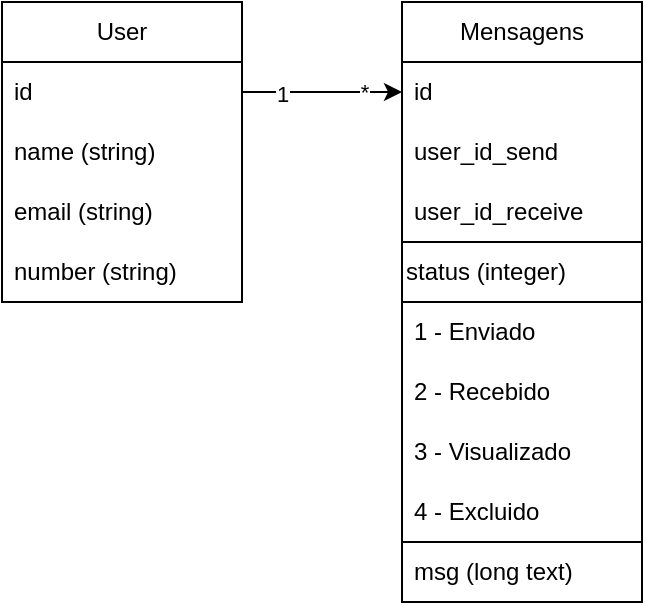 <mxfile version="28.0.6">
  <diagram name="Página-1" id="Kvscyd9nqXxtyM3dy-CG">
    <mxGraphModel dx="984" dy="525" grid="1" gridSize="10" guides="1" tooltips="1" connect="1" arrows="1" fold="1" page="1" pageScale="1" pageWidth="827" pageHeight="1169" math="0" shadow="0">
      <root>
        <mxCell id="0" />
        <mxCell id="1" parent="0" />
        <mxCell id="i2-YT7ScSMTCteEsrxRH-4" value="User" style="swimlane;fontStyle=0;childLayout=stackLayout;horizontal=1;startSize=30;horizontalStack=0;resizeParent=1;resizeParentMax=0;resizeLast=0;collapsible=1;marginBottom=0;whiteSpace=wrap;html=1;" vertex="1" parent="1">
          <mxGeometry x="40" y="40" width="120" height="150" as="geometry" />
        </mxCell>
        <mxCell id="i2-YT7ScSMTCteEsrxRH-17" value="id" style="text;strokeColor=none;fillColor=none;align=left;verticalAlign=middle;spacingLeft=4;spacingRight=4;overflow=hidden;points=[[0,0.5],[1,0.5]];portConstraint=eastwest;rotatable=0;whiteSpace=wrap;html=1;" vertex="1" parent="i2-YT7ScSMTCteEsrxRH-4">
          <mxGeometry y="30" width="120" height="30" as="geometry" />
        </mxCell>
        <mxCell id="i2-YT7ScSMTCteEsrxRH-6" value="name (string)" style="text;strokeColor=none;fillColor=none;align=left;verticalAlign=middle;spacingLeft=4;spacingRight=4;overflow=hidden;points=[[0,0.5],[1,0.5]];portConstraint=eastwest;rotatable=0;whiteSpace=wrap;html=1;" vertex="1" parent="i2-YT7ScSMTCteEsrxRH-4">
          <mxGeometry y="60" width="120" height="30" as="geometry" />
        </mxCell>
        <mxCell id="i2-YT7ScSMTCteEsrxRH-7" value="email (string)" style="text;strokeColor=none;fillColor=none;align=left;verticalAlign=middle;spacingLeft=4;spacingRight=4;overflow=hidden;points=[[0,0.5],[1,0.5]];portConstraint=eastwest;rotatable=0;whiteSpace=wrap;html=1;" vertex="1" parent="i2-YT7ScSMTCteEsrxRH-4">
          <mxGeometry y="90" width="120" height="30" as="geometry" />
        </mxCell>
        <mxCell id="i2-YT7ScSMTCteEsrxRH-12" value="number (string)" style="text;strokeColor=none;fillColor=none;align=left;verticalAlign=middle;spacingLeft=4;spacingRight=4;overflow=hidden;points=[[0,0.5],[1,0.5]];portConstraint=eastwest;rotatable=0;whiteSpace=wrap;html=1;" vertex="1" parent="i2-YT7ScSMTCteEsrxRH-4">
          <mxGeometry y="120" width="120" height="30" as="geometry" />
        </mxCell>
        <mxCell id="i2-YT7ScSMTCteEsrxRH-9" value="Mensagens" style="swimlane;fontStyle=0;childLayout=stackLayout;horizontal=1;startSize=30;horizontalStack=0;resizeParent=1;resizeParentMax=0;resizeLast=0;collapsible=1;marginBottom=0;whiteSpace=wrap;html=1;" vertex="1" parent="1">
          <mxGeometry x="240" y="40" width="120" height="300" as="geometry" />
        </mxCell>
        <mxCell id="i2-YT7ScSMTCteEsrxRH-11" value="id" style="text;strokeColor=none;fillColor=none;align=left;verticalAlign=middle;spacingLeft=4;spacingRight=4;overflow=hidden;points=[[0,0.5],[1,0.5]];portConstraint=eastwest;rotatable=0;whiteSpace=wrap;html=1;" vertex="1" parent="i2-YT7ScSMTCteEsrxRH-9">
          <mxGeometry y="30" width="120" height="30" as="geometry" />
        </mxCell>
        <mxCell id="i2-YT7ScSMTCteEsrxRH-19" value="user_id_send" style="text;strokeColor=none;fillColor=none;align=left;verticalAlign=middle;spacingLeft=4;spacingRight=4;overflow=hidden;points=[[0,0.5],[1,0.5]];portConstraint=eastwest;rotatable=0;whiteSpace=wrap;html=1;" vertex="1" parent="i2-YT7ScSMTCteEsrxRH-9">
          <mxGeometry y="60" width="120" height="30" as="geometry" />
        </mxCell>
        <mxCell id="i2-YT7ScSMTCteEsrxRH-14" value="user_id_receive" style="text;strokeColor=none;fillColor=none;align=left;verticalAlign=middle;spacingLeft=4;spacingRight=4;overflow=hidden;points=[[0,0.5],[1,0.5]];portConstraint=eastwest;rotatable=0;whiteSpace=wrap;html=1;" vertex="1" parent="i2-YT7ScSMTCteEsrxRH-9">
          <mxGeometry y="90" width="120" height="30" as="geometry" />
        </mxCell>
        <mxCell id="i2-YT7ScSMTCteEsrxRH-26" value="status (integer)" style="swimlane;fontStyle=0;childLayout=stackLayout;horizontal=1;startSize=30;horizontalStack=0;resizeParent=1;resizeParentMax=0;resizeLast=0;collapsible=1;marginBottom=0;whiteSpace=wrap;html=1;align=left;" vertex="1" parent="i2-YT7ScSMTCteEsrxRH-9">
          <mxGeometry y="120" width="120" height="150" as="geometry">
            <mxRectangle y="120" width="120" height="30" as="alternateBounds" />
          </mxGeometry>
        </mxCell>
        <mxCell id="i2-YT7ScSMTCteEsrxRH-27" value="1 - Enviado" style="text;strokeColor=none;fillColor=none;align=left;verticalAlign=middle;spacingLeft=4;spacingRight=4;overflow=hidden;points=[[0,0.5],[1,0.5]];portConstraint=eastwest;rotatable=0;whiteSpace=wrap;html=1;" vertex="1" parent="i2-YT7ScSMTCteEsrxRH-26">
          <mxGeometry y="30" width="120" height="30" as="geometry" />
        </mxCell>
        <mxCell id="i2-YT7ScSMTCteEsrxRH-28" value="2 - Recebido" style="text;strokeColor=none;fillColor=none;align=left;verticalAlign=middle;spacingLeft=4;spacingRight=4;overflow=hidden;points=[[0,0.5],[1,0.5]];portConstraint=eastwest;rotatable=0;whiteSpace=wrap;html=1;" vertex="1" parent="i2-YT7ScSMTCteEsrxRH-26">
          <mxGeometry y="60" width="120" height="30" as="geometry" />
        </mxCell>
        <mxCell id="i2-YT7ScSMTCteEsrxRH-29" value="3 - Visualizado" style="text;strokeColor=none;fillColor=none;align=left;verticalAlign=middle;spacingLeft=4;spacingRight=4;overflow=hidden;points=[[0,0.5],[1,0.5]];portConstraint=eastwest;rotatable=0;whiteSpace=wrap;html=1;" vertex="1" parent="i2-YT7ScSMTCteEsrxRH-26">
          <mxGeometry y="90" width="120" height="30" as="geometry" />
        </mxCell>
        <mxCell id="i2-YT7ScSMTCteEsrxRH-33" value="4 - Excluido" style="text;strokeColor=none;fillColor=none;align=left;verticalAlign=middle;spacingLeft=4;spacingRight=4;overflow=hidden;points=[[0,0.5],[1,0.5]];portConstraint=eastwest;rotatable=0;whiteSpace=wrap;html=1;" vertex="1" parent="i2-YT7ScSMTCteEsrxRH-26">
          <mxGeometry y="120" width="120" height="30" as="geometry" />
        </mxCell>
        <mxCell id="i2-YT7ScSMTCteEsrxRH-15" value="msg (long text)" style="text;strokeColor=none;fillColor=none;align=left;verticalAlign=middle;spacingLeft=4;spacingRight=4;overflow=hidden;points=[[0,0.5],[1,0.5]];portConstraint=eastwest;rotatable=0;whiteSpace=wrap;html=1;" vertex="1" parent="i2-YT7ScSMTCteEsrxRH-9">
          <mxGeometry y="270" width="120" height="30" as="geometry" />
        </mxCell>
        <mxCell id="i2-YT7ScSMTCteEsrxRH-23" style="edgeStyle=orthogonalEdgeStyle;rounded=0;orthogonalLoop=1;jettySize=auto;html=1;entryX=0;entryY=0.5;entryDx=0;entryDy=0;" edge="1" parent="1" source="i2-YT7ScSMTCteEsrxRH-17" target="i2-YT7ScSMTCteEsrxRH-11">
          <mxGeometry relative="1" as="geometry" />
        </mxCell>
        <mxCell id="i2-YT7ScSMTCteEsrxRH-24" value="1" style="edgeLabel;html=1;align=center;verticalAlign=middle;resizable=0;points=[];" vertex="1" connectable="0" parent="i2-YT7ScSMTCteEsrxRH-23">
          <mxGeometry x="-0.505" y="-1" relative="1" as="geometry">
            <mxPoint as="offset" />
          </mxGeometry>
        </mxCell>
        <mxCell id="i2-YT7ScSMTCteEsrxRH-25" value="*" style="edgeLabel;html=1;align=center;verticalAlign=middle;resizable=0;points=[];" vertex="1" connectable="0" parent="i2-YT7ScSMTCteEsrxRH-23">
          <mxGeometry x="0.531" relative="1" as="geometry">
            <mxPoint as="offset" />
          </mxGeometry>
        </mxCell>
      </root>
    </mxGraphModel>
  </diagram>
</mxfile>
